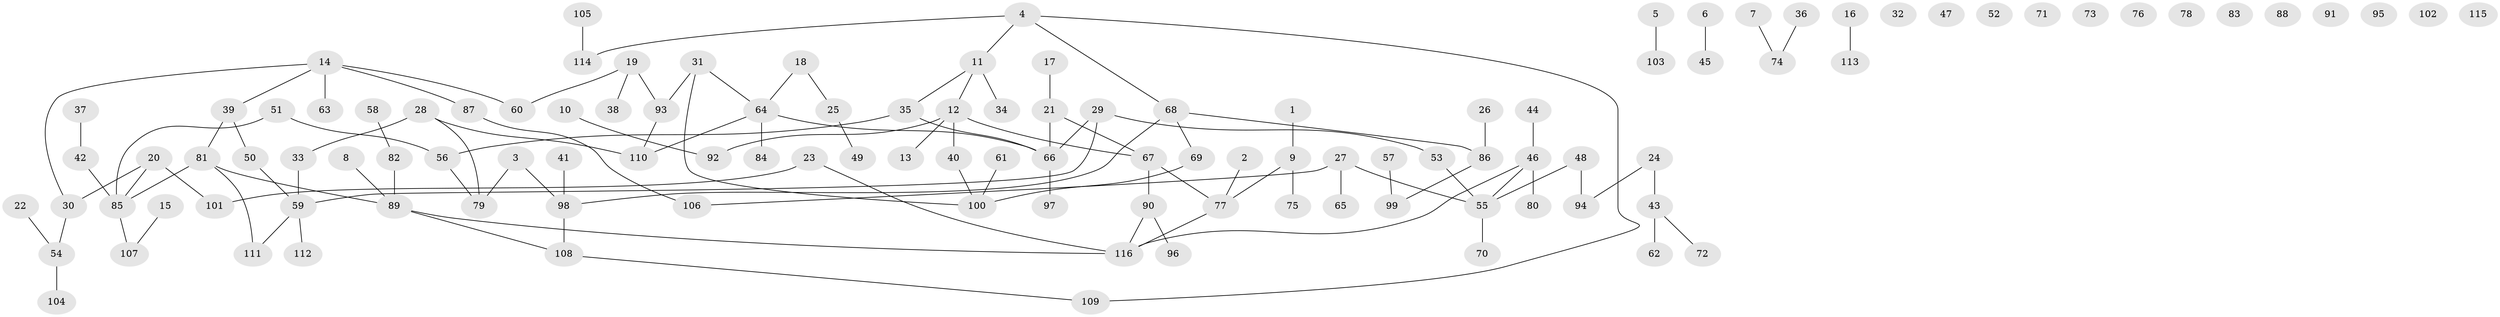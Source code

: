 // Generated by graph-tools (version 1.1) at 2025/25/03/09/25 03:25:23]
// undirected, 116 vertices, 116 edges
graph export_dot {
graph [start="1"]
  node [color=gray90,style=filled];
  1;
  2;
  3;
  4;
  5;
  6;
  7;
  8;
  9;
  10;
  11;
  12;
  13;
  14;
  15;
  16;
  17;
  18;
  19;
  20;
  21;
  22;
  23;
  24;
  25;
  26;
  27;
  28;
  29;
  30;
  31;
  32;
  33;
  34;
  35;
  36;
  37;
  38;
  39;
  40;
  41;
  42;
  43;
  44;
  45;
  46;
  47;
  48;
  49;
  50;
  51;
  52;
  53;
  54;
  55;
  56;
  57;
  58;
  59;
  60;
  61;
  62;
  63;
  64;
  65;
  66;
  67;
  68;
  69;
  70;
  71;
  72;
  73;
  74;
  75;
  76;
  77;
  78;
  79;
  80;
  81;
  82;
  83;
  84;
  85;
  86;
  87;
  88;
  89;
  90;
  91;
  92;
  93;
  94;
  95;
  96;
  97;
  98;
  99;
  100;
  101;
  102;
  103;
  104;
  105;
  106;
  107;
  108;
  109;
  110;
  111;
  112;
  113;
  114;
  115;
  116;
  1 -- 9;
  2 -- 77;
  3 -- 79;
  3 -- 98;
  4 -- 11;
  4 -- 68;
  4 -- 109;
  4 -- 114;
  5 -- 103;
  6 -- 45;
  7 -- 74;
  8 -- 89;
  9 -- 75;
  9 -- 77;
  10 -- 92;
  11 -- 12;
  11 -- 34;
  11 -- 35;
  12 -- 13;
  12 -- 40;
  12 -- 67;
  12 -- 92;
  14 -- 30;
  14 -- 39;
  14 -- 60;
  14 -- 63;
  14 -- 87;
  15 -- 107;
  16 -- 113;
  17 -- 21;
  18 -- 25;
  18 -- 64;
  19 -- 38;
  19 -- 60;
  19 -- 93;
  20 -- 30;
  20 -- 85;
  20 -- 101;
  21 -- 66;
  21 -- 67;
  22 -- 54;
  23 -- 101;
  23 -- 116;
  24 -- 43;
  24 -- 94;
  25 -- 49;
  26 -- 86;
  27 -- 55;
  27 -- 65;
  27 -- 106;
  28 -- 33;
  28 -- 79;
  28 -- 110;
  29 -- 53;
  29 -- 59;
  29 -- 66;
  30 -- 54;
  31 -- 64;
  31 -- 93;
  31 -- 100;
  33 -- 59;
  35 -- 56;
  35 -- 66;
  36 -- 74;
  37 -- 42;
  39 -- 50;
  39 -- 81;
  40 -- 100;
  41 -- 98;
  42 -- 85;
  43 -- 62;
  43 -- 72;
  44 -- 46;
  46 -- 55;
  46 -- 80;
  46 -- 116;
  48 -- 55;
  48 -- 94;
  50 -- 59;
  51 -- 56;
  51 -- 85;
  53 -- 55;
  54 -- 104;
  55 -- 70;
  56 -- 79;
  57 -- 99;
  58 -- 82;
  59 -- 111;
  59 -- 112;
  61 -- 100;
  64 -- 66;
  64 -- 84;
  64 -- 110;
  66 -- 97;
  67 -- 77;
  67 -- 90;
  68 -- 69;
  68 -- 86;
  68 -- 98;
  69 -- 100;
  77 -- 116;
  81 -- 85;
  81 -- 89;
  81 -- 111;
  82 -- 89;
  85 -- 107;
  86 -- 99;
  87 -- 106;
  89 -- 108;
  89 -- 116;
  90 -- 96;
  90 -- 116;
  93 -- 110;
  98 -- 108;
  105 -- 114;
  108 -- 109;
}
